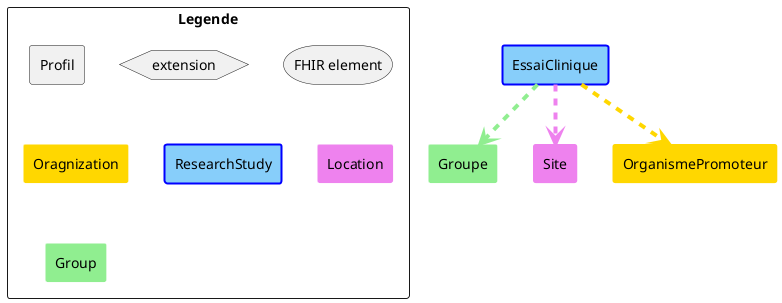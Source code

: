 @startuml vueGlobale

'Declaration des éléments
rectangle EssaiClinique #LightSkyBlue;line:Blue;line.bold;text:Black

rectangle Groupe #LightGreen;line:white;text:Black


rectangle Site #Violet;line:Violet;text:Black


rectangle OrganismePromoteur #Gold;line:Gold;text:Black


'Liens entre éléments
EssaiClinique -[#LightGreen,dashed,thickness=4]-> Groupe
EssaiClinique -[#Violet,dashed,thickness=4]-> Site
EssaiClinique -[#Gold,dashed,thickness=4]-> OrganismePromoteur


'Legende
rectangle Legende {
    rectangle Profil
    hexagon extension 
    storage "FHIR element"

    rectangle Oragnization #Gold;line:white;text:Black
    rectangle ResearchStudy #LightSkyBlue;line:Blue;line.bold;text:Black
    rectangle Location #Violet;line:white;text:Black
    rectangle Group #LightGreen;line:white;text:Black
}

@enduml